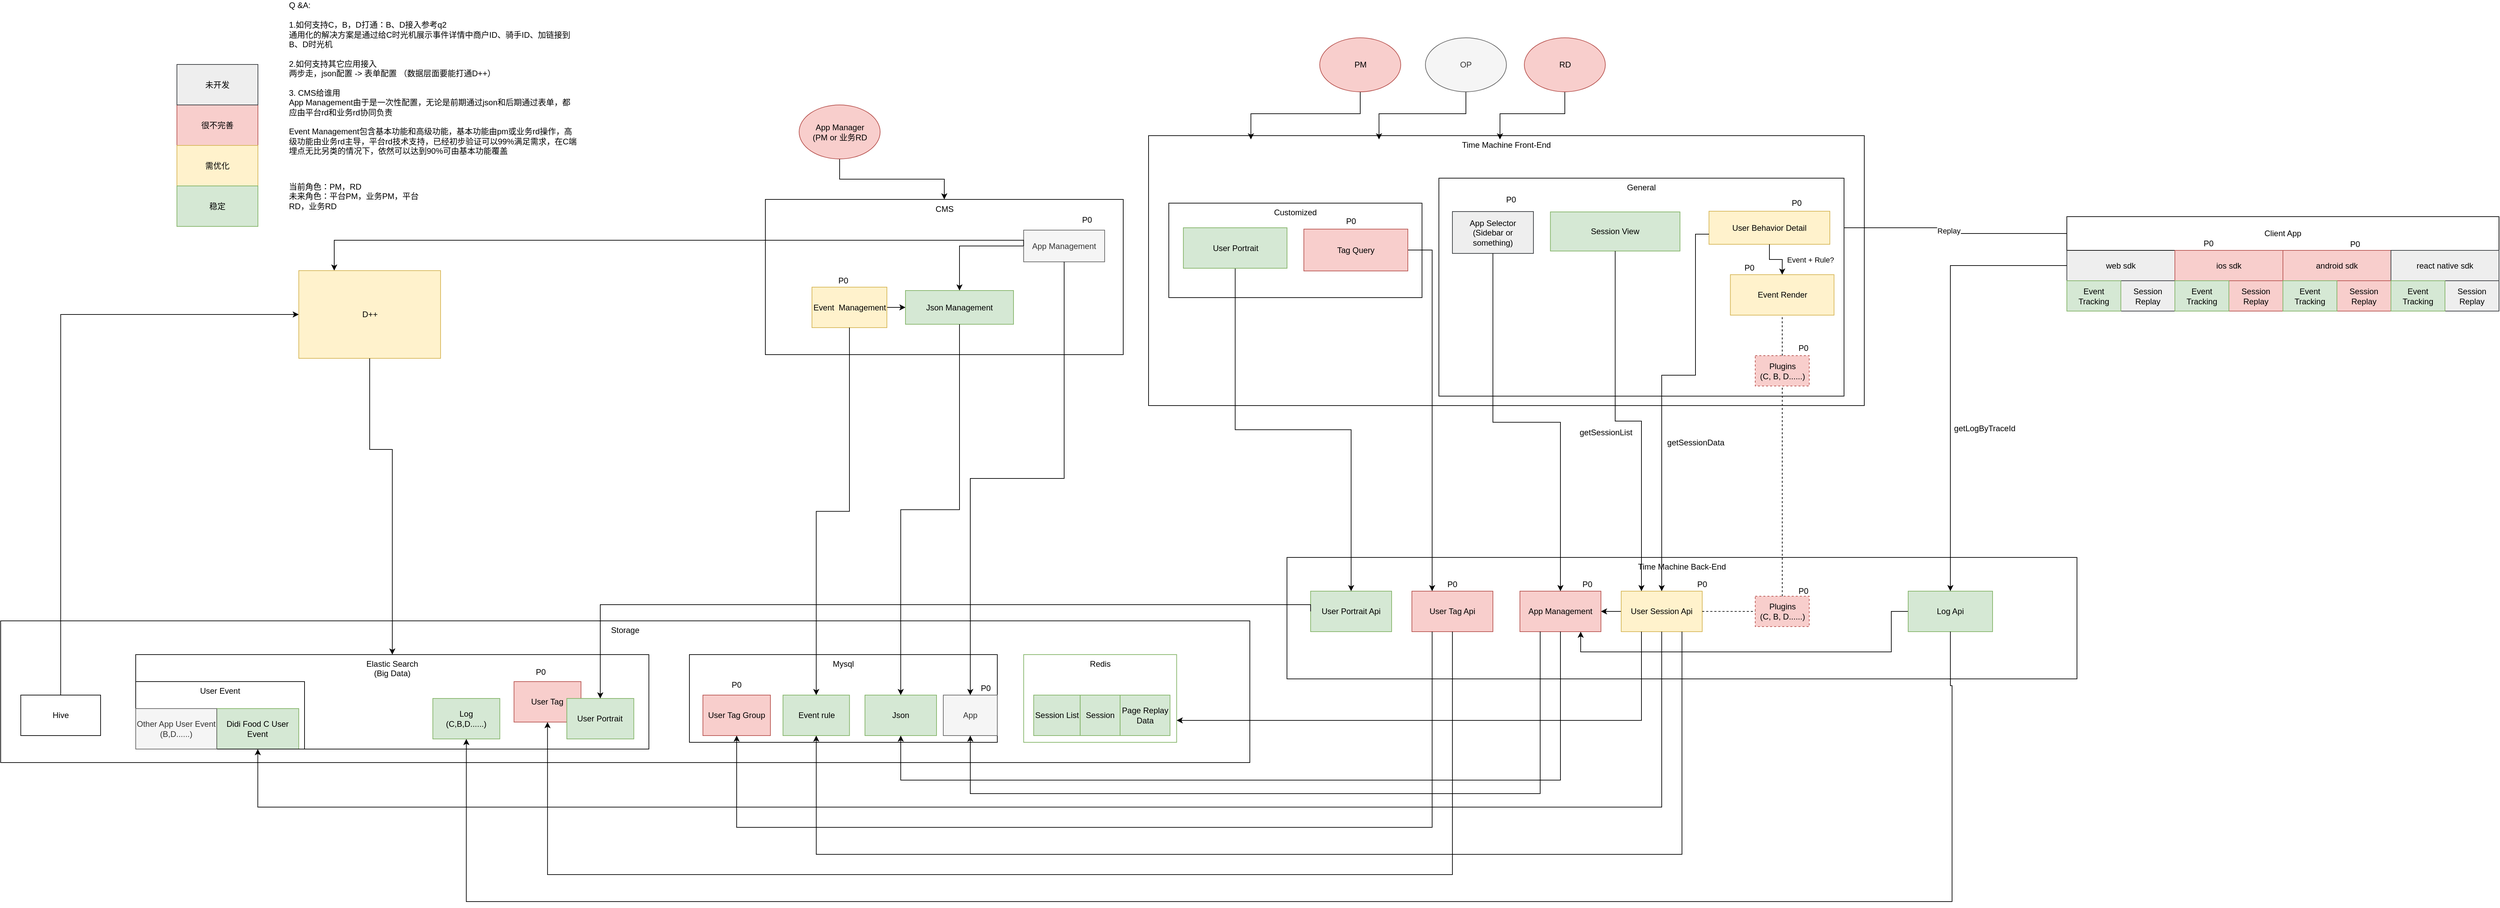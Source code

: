 <mxfile pages="1" version="11.2.5" type="github"><diagram id="bP3P4FXb_5J4TrEZQYwH" name="Page-1"><mxGraphModel dx="4734" dy="1974" grid="1" gridSize="10" guides="1" tooltips="1" connect="1" arrows="1" fold="1" page="1" pageScale="1" pageWidth="827" pageHeight="1169" math="0" shadow="0"><root><mxCell id="0"/><mxCell id="1" parent="0"/><mxCell id="wtptLM6L2ySSY_eZXbWe-39" value="Time Machine Front-End" style="rounded=0;whiteSpace=wrap;html=1;horizontal=1;verticalAlign=top;" parent="1" vertex="1"><mxGeometry x="-980" y="-345" width="1060" height="400" as="geometry"/></mxCell><mxCell id="9B6eqTTKq4jdx7kcRIGV-19" value="" style="group;fillColor=#eeeeee;strokeColor=#36393d;" parent="1" vertex="1" connectable="0"><mxGeometry x="380" y="-225" width="640" height="140" as="geometry"/></mxCell><mxCell id="wtptLM6L2ySSY_eZXbWe-14" value="web sdk" style="rounded=0;whiteSpace=wrap;html=1;fillColor=#eeeeee;strokeColor=#36393d;" parent="9B6eqTTKq4jdx7kcRIGV-19" vertex="1"><mxGeometry y="50" width="160" height="45" as="geometry"/></mxCell><mxCell id="wtptLM6L2ySSY_eZXbWe-19" value="Session&lt;br&gt;Replay" style="rounded=0;whiteSpace=wrap;html=1;fillColor=#eeeeee;strokeColor=#36393d;" parent="9B6eqTTKq4jdx7kcRIGV-19" vertex="1"><mxGeometry x="80" y="95" width="80" height="45" as="geometry"/></mxCell><mxCell id="wtptLM6L2ySSY_eZXbWe-23" value="Client App" style="rounded=0;whiteSpace=wrap;html=1;" parent="9B6eqTTKq4jdx7kcRIGV-19" vertex="1"><mxGeometry width="640" height="50" as="geometry"/></mxCell><mxCell id="wtptLM6L2ySSY_eZXbWe-24" value="Event Tracking" style="rounded=0;whiteSpace=wrap;html=1;fillColor=#d5e8d4;strokeColor=#82b366;" parent="9B6eqTTKq4jdx7kcRIGV-19" vertex="1"><mxGeometry y="95" width="80" height="45" as="geometry"/></mxCell><mxCell id="wtptLM6L2ySSY_eZXbWe-27" value="ios sdk" style="rounded=0;whiteSpace=wrap;html=1;fillColor=#f8cecc;strokeColor=#b85450;" parent="9B6eqTTKq4jdx7kcRIGV-19" vertex="1"><mxGeometry x="160" y="50" width="160" height="45" as="geometry"/></mxCell><mxCell id="wtptLM6L2ySSY_eZXbWe-28" value="Session&lt;br&gt;Replay" style="rounded=0;whiteSpace=wrap;html=1;fillColor=#f8cecc;strokeColor=#b85450;" parent="9B6eqTTKq4jdx7kcRIGV-19" vertex="1"><mxGeometry x="240" y="95" width="80" height="45" as="geometry"/></mxCell><mxCell id="wtptLM6L2ySSY_eZXbWe-29" value="Event Tracking" style="rounded=0;whiteSpace=wrap;html=1;fillColor=#d5e8d4;strokeColor=#82b366;" parent="9B6eqTTKq4jdx7kcRIGV-19" vertex="1"><mxGeometry x="160" y="95" width="80" height="45" as="geometry"/></mxCell><mxCell id="wtptLM6L2ySSY_eZXbWe-30" value="android sdk" style="rounded=0;whiteSpace=wrap;html=1;fillColor=#f8cecc;strokeColor=#b85450;" parent="9B6eqTTKq4jdx7kcRIGV-19" vertex="1"><mxGeometry x="320" y="50" width="160" height="45" as="geometry"/></mxCell><mxCell id="wtptLM6L2ySSY_eZXbWe-31" value="Session&lt;br&gt;Replay" style="rounded=0;whiteSpace=wrap;html=1;fillColor=#f8cecc;strokeColor=#b85450;" parent="9B6eqTTKq4jdx7kcRIGV-19" vertex="1"><mxGeometry x="400" y="95" width="80" height="45" as="geometry"/></mxCell><mxCell id="wtptLM6L2ySSY_eZXbWe-32" value="Event Tracking" style="rounded=0;whiteSpace=wrap;html=1;fillColor=#d5e8d4;strokeColor=#82b366;" parent="9B6eqTTKq4jdx7kcRIGV-19" vertex="1"><mxGeometry x="320" y="95" width="80" height="45" as="geometry"/></mxCell><mxCell id="wtptLM6L2ySSY_eZXbWe-35" value="react native sdk" style="rounded=0;whiteSpace=wrap;html=1;fillColor=#eeeeee;strokeColor=#36393d;" parent="9B6eqTTKq4jdx7kcRIGV-19" vertex="1"><mxGeometry x="480" y="50" width="160" height="45" as="geometry"/></mxCell><mxCell id="wtptLM6L2ySSY_eZXbWe-36" value="Session&lt;br&gt;Replay" style="rounded=0;whiteSpace=wrap;html=1;fillColor=#eeeeee;strokeColor=#36393d;" parent="9B6eqTTKq4jdx7kcRIGV-19" vertex="1"><mxGeometry x="560" y="95" width="80" height="45" as="geometry"/></mxCell><mxCell id="wtptLM6L2ySSY_eZXbWe-37" value="Event Tracking" style="rounded=0;whiteSpace=wrap;html=1;fillColor=#d5e8d4;strokeColor=#82b366;" parent="9B6eqTTKq4jdx7kcRIGV-19" vertex="1"><mxGeometry x="480" y="95" width="80" height="45" as="geometry"/></mxCell><mxCell id="b7EMGdvJzIcT-GLO1zS9-70" value="P0" style="text;html=1;strokeColor=none;fillColor=none;align=center;verticalAlign=middle;whiteSpace=wrap;rounded=0;" vertex="1" parent="9B6eqTTKq4jdx7kcRIGV-19"><mxGeometry x="407" y="31" width="40" height="20" as="geometry"/></mxCell><mxCell id="b7EMGdvJzIcT-GLO1zS9-71" value="P0" style="text;html=1;strokeColor=none;fillColor=none;align=center;verticalAlign=middle;whiteSpace=wrap;rounded=0;" vertex="1" parent="9B6eqTTKq4jdx7kcRIGV-19"><mxGeometry x="190" y="30" width="40" height="20" as="geometry"/></mxCell><mxCell id="9B6eqTTKq4jdx7kcRIGV-21" value="" style="group" parent="1" vertex="1" connectable="0"><mxGeometry x="-2150" y="374" width="1320" height="286" as="geometry"/></mxCell><mxCell id="wtptLM6L2ySSY_eZXbWe-74" value="Storage" style="rounded=0;whiteSpace=wrap;html=1;verticalAlign=top;" parent="9B6eqTTKq4jdx7kcRIGV-21" vertex="1"><mxGeometry x="-530" width="1850" height="210" as="geometry"/></mxCell><mxCell id="wtptLM6L2ySSY_eZXbWe-68" value="Redis" style="rounded=0;whiteSpace=wrap;html=1;verticalAlign=top;fillColor=none;strokeColor=#82b366;" parent="9B6eqTTKq4jdx7kcRIGV-21" vertex="1"><mxGeometry x="985.075" y="50" width="226.567" height="130" as="geometry"/></mxCell><mxCell id="wtptLM6L2ySSY_eZXbWe-71" value="Mysql" style="rounded=0;whiteSpace=wrap;html=1;verticalAlign=top;" parent="9B6eqTTKq4jdx7kcRIGV-21" vertex="1"><mxGeometry x="490" y="50" width="456" height="130" as="geometry"/></mxCell><mxCell id="9B6eqTTKq4jdx7kcRIGV-8" value="Event rule" style="rounded=0;whiteSpace=wrap;html=1;fillColor=#d5e8d4;strokeColor=#82b366;" parent="9B6eqTTKq4jdx7kcRIGV-21" vertex="1"><mxGeometry x="628.604" y="110" width="98.507" height="60" as="geometry"/></mxCell><mxCell id="9B6eqTTKq4jdx7kcRIGV-9" value="Json" style="rounded=0;whiteSpace=wrap;html=1;fillColor=#d5e8d4;strokeColor=#82b366;" parent="9B6eqTTKq4jdx7kcRIGV-21" vertex="1"><mxGeometry x="750" y="110" width="106" height="60" as="geometry"/></mxCell><mxCell id="9B6eqTTKq4jdx7kcRIGV-11" value="Session List" style="rounded=0;whiteSpace=wrap;html=1;fillColor=#d5e8d4;strokeColor=#82b366;" parent="9B6eqTTKq4jdx7kcRIGV-21" vertex="1"><mxGeometry x="999.851" y="110" width="68.955" height="60" as="geometry"/></mxCell><mxCell id="9B6eqTTKq4jdx7kcRIGV-14" value="Session" style="rounded=0;whiteSpace=wrap;html=1;fillColor=#d5e8d4;strokeColor=#82b366;" parent="9B6eqTTKq4jdx7kcRIGV-21" vertex="1"><mxGeometry x="1068.806" y="110" width="59.104" height="60" as="geometry"/></mxCell><mxCell id="9B6eqTTKq4jdx7kcRIGV-15" value="Page Replay Data" style="rounded=0;whiteSpace=wrap;html=1;fillColor=#d5e8d4;strokeColor=#82b366;" parent="9B6eqTTKq4jdx7kcRIGV-21" vertex="1"><mxGeometry x="1127.91" y="110" width="73.881" height="60" as="geometry"/></mxCell><mxCell id="9B6eqTTKq4jdx7kcRIGV-66" value="User Tag Group" style="rounded=0;whiteSpace=wrap;html=1;fillColor=#f8cecc;strokeColor=#b85450;" parent="9B6eqTTKq4jdx7kcRIGV-21" vertex="1"><mxGeometry x="510" y="110" width="100" height="60" as="geometry"/></mxCell><mxCell id="9B6eqTTKq4jdx7kcRIGV-65" value="" style="group;fillColor=#d5e8d4;strokeColor=#82b366;" parent="9B6eqTTKq4jdx7kcRIGV-21" vertex="1" connectable="0"><mxGeometry x="-70" y="50" width="500" height="140" as="geometry"/></mxCell><mxCell id="gairNj1TGJocdjv7lr5F-51" value="Hive" style="rounded=0;whiteSpace=wrap;html=1;labelBackgroundColor=none;" parent="9B6eqTTKq4jdx7kcRIGV-21" vertex="1"><mxGeometry x="-500.246" y="110" width="118.209" height="60" as="geometry"/></mxCell><mxCell id="b7EMGdvJzIcT-GLO1zS9-36" value="App" style="rounded=0;whiteSpace=wrap;html=1;fillColor=#f5f5f5;strokeColor=#666666;fontColor=#333333;" vertex="1" parent="9B6eqTTKq4jdx7kcRIGV-21"><mxGeometry x="866" y="110" width="80" height="60" as="geometry"/></mxCell><mxCell id="b7EMGdvJzIcT-GLO1zS9-48" value="P0" style="text;html=1;strokeColor=none;fillColor=none;align=center;verticalAlign=middle;whiteSpace=wrap;rounded=0;" vertex="1" parent="9B6eqTTKq4jdx7kcRIGV-21"><mxGeometry x="540" y="85" width="40" height="20" as="geometry"/></mxCell><mxCell id="b7EMGdvJzIcT-GLO1zS9-93" value="P0" style="text;html=1;strokeColor=none;fillColor=none;align=center;verticalAlign=middle;whiteSpace=wrap;rounded=0;" vertex="1" parent="9B6eqTTKq4jdx7kcRIGV-21"><mxGeometry x="909" y="90" width="40" height="20" as="geometry"/></mxCell><mxCell id="wtptLM6L2ySSY_eZXbWe-72" value="Elastic Search&lt;br&gt;(Big Data)" style="rounded=0;whiteSpace=wrap;html=1;verticalAlign=top;" parent="9B6eqTTKq4jdx7kcRIGV-21" vertex="1"><mxGeometry x="-330" y="50" width="760" height="140" as="geometry"/></mxCell><mxCell id="9B6eqTTKq4jdx7kcRIGV-1" value="Log&lt;br&gt;(C,B,D......)" style="rounded=0;whiteSpace=wrap;html=1;fillColor=#d5e8d4;strokeColor=#82b366;" parent="9B6eqTTKq4jdx7kcRIGV-21" vertex="1"><mxGeometry x="110.024" y="115" width="99.22" height="60" as="geometry"/></mxCell><mxCell id="9B6eqTTKq4jdx7kcRIGV-2" value="User Tag" style="rounded=0;whiteSpace=wrap;html=1;fillColor=#f8cecc;strokeColor=#b85450;" parent="9B6eqTTKq4jdx7kcRIGV-21" vertex="1"><mxGeometry x="230.244" y="90" width="99.22" height="60" as="geometry"/></mxCell><mxCell id="9B6eqTTKq4jdx7kcRIGV-3" value="User Portrait" style="rounded=0;whiteSpace=wrap;html=1;fillColor=#d5e8d4;strokeColor=#82b366;" parent="9B6eqTTKq4jdx7kcRIGV-21" vertex="1"><mxGeometry x="308.463" y="115" width="99.22" height="60" as="geometry"/></mxCell><mxCell id="9B6eqTTKq4jdx7kcRIGV-4" value="Didi Food C User Event" style="rounded=0;whiteSpace=wrap;html=1;fillColor=#d5e8d4;strokeColor=#82b366;" parent="9B6eqTTKq4jdx7kcRIGV-21" vertex="1"><mxGeometry x="-209.817" y="130" width="121.268" height="60" as="geometry"/></mxCell><mxCell id="b7EMGdvJzIcT-GLO1zS9-47" value="P0" style="text;html=1;strokeColor=none;fillColor=none;align=center;verticalAlign=middle;whiteSpace=wrap;rounded=0;" vertex="1" parent="9B6eqTTKq4jdx7kcRIGV-21"><mxGeometry x="250" y="66" width="40" height="20" as="geometry"/></mxCell><mxCell id="9B6eqTTKq4jdx7kcRIGV-71" value="User Event" style="rounded=0;whiteSpace=wrap;html=1;fillColor=none;verticalAlign=top;" parent="9B6eqTTKq4jdx7kcRIGV-21" vertex="1"><mxGeometry x="-330" y="90" width="250" height="100" as="geometry"/></mxCell><mxCell id="9B6eqTTKq4jdx7kcRIGV-22" value="" style="group" parent="1" vertex="1" connectable="0"><mxGeometry x="-775" y="280" width="1170" height="320" as="geometry"/></mxCell><mxCell id="wtptLM6L2ySSY_eZXbWe-58" value="Time Machine Back-End" style="rounded=0;whiteSpace=wrap;html=1;verticalAlign=top;" parent="9B6eqTTKq4jdx7kcRIGV-22" vertex="1"><mxGeometry width="1170" height="180" as="geometry"/></mxCell><mxCell id="gairNj1TGJocdjv7lr5F-35" style="edgeStyle=orthogonalEdgeStyle;rounded=0;orthogonalLoop=1;jettySize=auto;html=1;exitX=0.5;exitY=1;exitDx=0;exitDy=0;" parent="9B6eqTTKq4jdx7kcRIGV-22" edge="1"><mxGeometry relative="1" as="geometry"><mxPoint x="480" y="199" as="sourcePoint"/><mxPoint x="480" y="199" as="targetPoint"/></mxGeometry></mxCell><mxCell id="b7EMGdvJzIcT-GLO1zS9-29" style="edgeStyle=orthogonalEdgeStyle;rounded=0;orthogonalLoop=1;jettySize=auto;html=1;exitX=0;exitY=0.5;exitDx=0;exitDy=0;" edge="1" parent="9B6eqTTKq4jdx7kcRIGV-22" source="9B6eqTTKq4jdx7kcRIGV-37" target="b7EMGdvJzIcT-GLO1zS9-21"><mxGeometry relative="1" as="geometry"/></mxCell><mxCell id="9B6eqTTKq4jdx7kcRIGV-37" value="User Session Api" style="rounded=0;whiteSpace=wrap;html=1;fillColor=#fff2cc;strokeColor=#d6b656;" parent="9B6eqTTKq4jdx7kcRIGV-22" vertex="1"><mxGeometry x="495" y="50" width="120" height="60" as="geometry"/></mxCell><mxCell id="b7EMGdvJzIcT-GLO1zS9-32" style="edgeStyle=orthogonalEdgeStyle;rounded=0;orthogonalLoop=1;jettySize=auto;html=1;exitX=0;exitY=0.5;exitDx=0;exitDy=0;entryX=0.75;entryY=1;entryDx=0;entryDy=0;" edge="1" parent="9B6eqTTKq4jdx7kcRIGV-22" source="9B6eqTTKq4jdx7kcRIGV-44" target="b7EMGdvJzIcT-GLO1zS9-21"><mxGeometry relative="1" as="geometry"><Array as="points"><mxPoint x="895" y="80"/><mxPoint x="895" y="140"/><mxPoint x="435" y="140"/></Array></mxGeometry></mxCell><mxCell id="9B6eqTTKq4jdx7kcRIGV-44" value="Log Api" style="rounded=0;whiteSpace=wrap;html=1;fillColor=#d5e8d4;strokeColor=#82b366;" parent="9B6eqTTKq4jdx7kcRIGV-22" vertex="1"><mxGeometry x="920" y="50" width="125" height="60" as="geometry"/></mxCell><mxCell id="9B6eqTTKq4jdx7kcRIGV-47" value="User Tag Api" style="rounded=0;whiteSpace=wrap;html=1;fillColor=#f8cecc;strokeColor=#b85450;" parent="9B6eqTTKq4jdx7kcRIGV-22" vertex="1"><mxGeometry x="185" y="50" width="120" height="60" as="geometry"/></mxCell><mxCell id="9B6eqTTKq4jdx7kcRIGV-49" value="User Portrait Api" style="rounded=0;whiteSpace=wrap;html=1;fillColor=#d5e8d4;strokeColor=#82b366;" parent="9B6eqTTKq4jdx7kcRIGV-22" vertex="1"><mxGeometry x="35" y="50" width="120" height="60" as="geometry"/></mxCell><mxCell id="b7EMGdvJzIcT-GLO1zS9-8" value="Plugins&lt;br&gt;(C, B, D......)" style="rounded=0;whiteSpace=wrap;html=1;fillColor=#f8cecc;strokeColor=#b85450;dashed=1;" vertex="1" parent="9B6eqTTKq4jdx7kcRIGV-22"><mxGeometry x="693.5" y="57.5" width="80" height="45" as="geometry"/></mxCell><mxCell id="b7EMGdvJzIcT-GLO1zS9-9" value="" style="endArrow=none;dashed=1;html=1;exitX=1;exitY=0.5;exitDx=0;exitDy=0;entryX=0;entryY=0.5;entryDx=0;entryDy=0;" edge="1" parent="9B6eqTTKq4jdx7kcRIGV-22" source="9B6eqTTKq4jdx7kcRIGV-37" target="b7EMGdvJzIcT-GLO1zS9-8"><mxGeometry width="50" height="50" relative="1" as="geometry"><mxPoint x="643.5" y="90" as="sourcePoint"/><mxPoint x="693.5" y="40" as="targetPoint"/></mxGeometry></mxCell><mxCell id="b7EMGdvJzIcT-GLO1zS9-21" value="App Management" style="rounded=0;whiteSpace=wrap;html=1;fillColor=#f8cecc;strokeColor=#b85450;" vertex="1" parent="9B6eqTTKq4jdx7kcRIGV-22"><mxGeometry x="345" y="50" width="120" height="60" as="geometry"/></mxCell><mxCell id="b7EMGdvJzIcT-GLO1zS9-52" value="P0" style="text;html=1;strokeColor=none;fillColor=none;align=center;verticalAlign=middle;whiteSpace=wrap;rounded=0;" vertex="1" parent="9B6eqTTKq4jdx7kcRIGV-22"><mxGeometry x="225" y="30" width="40" height="20" as="geometry"/></mxCell><mxCell id="b7EMGdvJzIcT-GLO1zS9-54" value="P0" style="text;html=1;strokeColor=none;fillColor=none;align=center;verticalAlign=middle;whiteSpace=wrap;rounded=0;" vertex="1" parent="9B6eqTTKq4jdx7kcRIGV-22"><mxGeometry x="595" y="30" width="40" height="20" as="geometry"/></mxCell><mxCell id="b7EMGdvJzIcT-GLO1zS9-55" value="P0" style="text;html=1;strokeColor=none;fillColor=none;align=center;verticalAlign=middle;whiteSpace=wrap;rounded=0;" vertex="1" parent="9B6eqTTKq4jdx7kcRIGV-22"><mxGeometry x="745" y="40" width="40" height="20" as="geometry"/></mxCell><mxCell id="b7EMGdvJzIcT-GLO1zS9-56" value="P0" style="text;html=1;strokeColor=none;fillColor=none;align=center;verticalAlign=middle;whiteSpace=wrap;rounded=0;" vertex="1" parent="9B6eqTTKq4jdx7kcRIGV-22"><mxGeometry x="425" y="30" width="40" height="20" as="geometry"/></mxCell><mxCell id="9B6eqTTKq4jdx7kcRIGV-24" value="" style="group" parent="1" vertex="1" connectable="0"><mxGeometry x="-1547.5" y="-250.5" width="530" height="230" as="geometry"/></mxCell><mxCell id="wtptLM6L2ySSY_eZXbWe-41" value="CMS" style="rounded=0;whiteSpace=wrap;html=1;verticalAlign=top;" parent="9B6eqTTKq4jdx7kcRIGV-24" vertex="1"><mxGeometry width="530" height="230" as="geometry"/></mxCell><mxCell id="wtptLM6L2ySSY_eZXbWe-46" value="Json Management" style="rounded=0;whiteSpace=wrap;html=1;fillColor=#d5e8d4;strokeColor=#82b366;" parent="9B6eqTTKq4jdx7kcRIGV-24" vertex="1"><mxGeometry x="207.5" y="135" width="160" height="50" as="geometry"/></mxCell><mxCell id="gairNj1TGJocdjv7lr5F-20" style="edgeStyle=orthogonalEdgeStyle;rounded=0;orthogonalLoop=1;jettySize=auto;html=1;" parent="9B6eqTTKq4jdx7kcRIGV-24" source="wtptLM6L2ySSY_eZXbWe-47" target="wtptLM6L2ySSY_eZXbWe-46" edge="1"><mxGeometry relative="1" as="geometry"/></mxCell><mxCell id="wtptLM6L2ySSY_eZXbWe-47" value="Event&amp;nbsp; Management" style="rounded=0;whiteSpace=wrap;html=1;fillColor=#fff2cc;strokeColor=#d6b656;" parent="9B6eqTTKq4jdx7kcRIGV-24" vertex="1"><mxGeometry x="69" y="130" width="111" height="60" as="geometry"/></mxCell><mxCell id="gairNj1TGJocdjv7lr5F-18" style="edgeStyle=orthogonalEdgeStyle;rounded=0;orthogonalLoop=1;jettySize=auto;html=1;" parent="9B6eqTTKq4jdx7kcRIGV-24" source="wtptLM6L2ySSY_eZXbWe-49" target="wtptLM6L2ySSY_eZXbWe-46" edge="1"><mxGeometry relative="1" as="geometry"/></mxCell><mxCell id="wtptLM6L2ySSY_eZXbWe-49" value="App Management" style="rounded=0;whiteSpace=wrap;html=1;fillColor=#f5f5f5;strokeColor=#666666;fontColor=#333333;" parent="9B6eqTTKq4jdx7kcRIGV-24" vertex="1"><mxGeometry x="382.5" y="45.5" width="120" height="47" as="geometry"/></mxCell><mxCell id="b7EMGdvJzIcT-GLO1zS9-51" value="P0" style="text;html=1;strokeColor=none;fillColor=none;align=center;verticalAlign=middle;whiteSpace=wrap;rounded=0;" vertex="1" parent="9B6eqTTKq4jdx7kcRIGV-24"><mxGeometry x="456" y="20" width="40" height="20" as="geometry"/></mxCell><mxCell id="b7EMGdvJzIcT-GLO1zS9-94" value="P0" style="text;html=1;strokeColor=none;fillColor=none;align=center;verticalAlign=middle;whiteSpace=wrap;rounded=0;" vertex="1" parent="9B6eqTTKq4jdx7kcRIGV-24"><mxGeometry x="95.5" y="110" width="40" height="20" as="geometry"/></mxCell><mxCell id="b7EMGdvJzIcT-GLO1zS9-34" value="" style="edgeStyle=orthogonalEdgeStyle;rounded=0;orthogonalLoop=1;jettySize=auto;html=1;" edge="1" parent="1" source="9B6eqTTKq4jdx7kcRIGV-25" target="wtptLM6L2ySSY_eZXbWe-41"><mxGeometry relative="1" as="geometry"/></mxCell><mxCell id="9B6eqTTKq4jdx7kcRIGV-25" value="App Manager&lt;br&gt;(PM or 业务RD" style="ellipse;whiteSpace=wrap;html=1;fillColor=#f8cecc;strokeColor=#b85450;" parent="1" vertex="1"><mxGeometry x="-1497.5" y="-390.5" width="120" height="80" as="geometry"/></mxCell><mxCell id="9B6eqTTKq4jdx7kcRIGV-27" value="很不完善" style="rounded=0;whiteSpace=wrap;html=1;fillColor=#f8cecc;strokeColor=#b85450;" parent="1" vertex="1"><mxGeometry x="-2419" y="-390.5" width="120" height="60" as="geometry"/></mxCell><mxCell id="9B6eqTTKq4jdx7kcRIGV-28" value="需优化" style="rounded=0;whiteSpace=wrap;html=1;fillColor=#fff2cc;strokeColor=#d6b656;" parent="1" vertex="1"><mxGeometry x="-2419" y="-330.5" width="120" height="60" as="geometry"/></mxCell><mxCell id="9B6eqTTKq4jdx7kcRIGV-29" value="稳定" style="rounded=0;whiteSpace=wrap;html=1;fillColor=#d5e8d4;strokeColor=#82b366;" parent="1" vertex="1"><mxGeometry x="-2419" y="-270.5" width="120" height="60" as="geometry"/></mxCell><mxCell id="9B6eqTTKq4jdx7kcRIGV-40" style="edgeStyle=orthogonalEdgeStyle;rounded=0;orthogonalLoop=1;jettySize=auto;html=1;exitX=0.5;exitY=1;exitDx=0;exitDy=0;entryX=0.5;entryY=1;entryDx=0;entryDy=0;" parent="1" source="9B6eqTTKq4jdx7kcRIGV-37" target="9B6eqTTKq4jdx7kcRIGV-4" edge="1"><mxGeometry relative="1" as="geometry"><Array as="points"><mxPoint x="-220" y="650"/><mxPoint x="-2299" y="650"/></Array></mxGeometry></mxCell><mxCell id="wtptLM6L2ySSY_eZXbWe-55" value="Replay" style="edgeStyle=orthogonalEdgeStyle;rounded=0;orthogonalLoop=1;jettySize=auto;html=1;exitX=0;exitY=0.5;exitDx=0;exitDy=0;entryX=1;entryY=0.5;entryDx=0;entryDy=0;" parent="1" source="wtptLM6L2ySSY_eZXbWe-23" target="wtptLM6L2ySSY_eZXbWe-45" edge="1"><mxGeometry relative="1" as="geometry"/></mxCell><mxCell id="9B6eqTTKq4jdx7kcRIGV-45" style="edgeStyle=orthogonalEdgeStyle;rounded=0;orthogonalLoop=1;jettySize=auto;html=1;" parent="1" source="wtptLM6L2ySSY_eZXbWe-14" target="9B6eqTTKq4jdx7kcRIGV-44" edge="1"><mxGeometry relative="1" as="geometry"/></mxCell><mxCell id="b7EMGdvJzIcT-GLO1zS9-4" value="getLogByTraceId" style="text;html=1;resizable=0;points=[];align=center;verticalAlign=middle;labelBackgroundColor=#ffffff;" vertex="1" connectable="0" parent="9B6eqTTKq4jdx7kcRIGV-45"><mxGeometry x="0.313" relative="1" as="geometry"><mxPoint x="50" y="-16" as="offset"/></mxGeometry></mxCell><mxCell id="9B6eqTTKq4jdx7kcRIGV-46" style="edgeStyle=orthogonalEdgeStyle;rounded=0;orthogonalLoop=1;jettySize=auto;html=1;entryX=0.5;entryY=1;entryDx=0;entryDy=0;exitX=0.5;exitY=1;exitDx=0;exitDy=0;" parent="1" source="9B6eqTTKq4jdx7kcRIGV-44" target="9B6eqTTKq4jdx7kcRIGV-1" edge="1"><mxGeometry relative="1" as="geometry"><Array as="points"><mxPoint x="208" y="470"/><mxPoint x="210" y="470"/><mxPoint x="210" y="790"/><mxPoint x="-1990" y="790"/></Array></mxGeometry></mxCell><mxCell id="9B6eqTTKq4jdx7kcRIGV-50" style="edgeStyle=orthogonalEdgeStyle;rounded=0;orthogonalLoop=1;jettySize=auto;html=1;exitX=0;exitY=0.5;exitDx=0;exitDy=0;" parent="1" source="9B6eqTTKq4jdx7kcRIGV-49" target="9B6eqTTKq4jdx7kcRIGV-3" edge="1"><mxGeometry relative="1" as="geometry"><Array as="points"><mxPoint x="-1792" y="350"/></Array></mxGeometry></mxCell><mxCell id="9B6eqTTKq4jdx7kcRIGV-59" style="edgeStyle=orthogonalEdgeStyle;rounded=0;orthogonalLoop=1;jettySize=auto;html=1;exitX=0.5;exitY=1;exitDx=0;exitDy=0;entryX=0.143;entryY=0.014;entryDx=0;entryDy=0;entryPerimeter=0;" parent="1" source="9B6eqTTKq4jdx7kcRIGV-54" target="wtptLM6L2ySSY_eZXbWe-39" edge="1"><mxGeometry relative="1" as="geometry"/></mxCell><mxCell id="9B6eqTTKq4jdx7kcRIGV-54" value="PM" style="ellipse;whiteSpace=wrap;html=1;fillColor=#f8cecc;strokeColor=#b85450;" parent="1" vertex="1"><mxGeometry x="-726.5" y="-490" width="120" height="80" as="geometry"/></mxCell><mxCell id="9B6eqTTKq4jdx7kcRIGV-58" style="edgeStyle=orthogonalEdgeStyle;rounded=0;orthogonalLoop=1;jettySize=auto;html=1;exitX=0.5;exitY=1;exitDx=0;exitDy=0;entryX=0.322;entryY=0.014;entryDx=0;entryDy=0;entryPerimeter=0;" parent="1" source="9B6eqTTKq4jdx7kcRIGV-55" target="wtptLM6L2ySSY_eZXbWe-39" edge="1"><mxGeometry relative="1" as="geometry"/></mxCell><mxCell id="9B6eqTTKq4jdx7kcRIGV-55" value="OP" style="ellipse;whiteSpace=wrap;html=1;fillColor=#f5f5f5;strokeColor=#666666;fontColor=#333333;" parent="1" vertex="1"><mxGeometry x="-570" y="-490" width="120" height="80" as="geometry"/></mxCell><mxCell id="9B6eqTTKq4jdx7kcRIGV-57" style="edgeStyle=orthogonalEdgeStyle;rounded=0;orthogonalLoop=1;jettySize=auto;html=1;exitX=0.5;exitY=1;exitDx=0;exitDy=0;entryX=0.491;entryY=0.014;entryDx=0;entryDy=0;entryPerimeter=0;" parent="1" source="9B6eqTTKq4jdx7kcRIGV-56" target="wtptLM6L2ySSY_eZXbWe-39" edge="1"><mxGeometry relative="1" as="geometry"/></mxCell><mxCell id="9B6eqTTKq4jdx7kcRIGV-56" value="RD" style="ellipse;whiteSpace=wrap;html=1;fillColor=#f8cecc;strokeColor=#b85450;" parent="1" vertex="1"><mxGeometry x="-423.5" y="-490" width="120" height="80" as="geometry"/></mxCell><mxCell id="9B6eqTTKq4jdx7kcRIGV-61" style="edgeStyle=orthogonalEdgeStyle;rounded=0;orthogonalLoop=1;jettySize=auto;html=1;" parent="1" source="gairNj1TGJocdjv7lr5F-1" target="9B6eqTTKq4jdx7kcRIGV-47" edge="1"><mxGeometry relative="1" as="geometry"><Array as="points"><mxPoint x="-560" y="-175"/></Array></mxGeometry></mxCell><mxCell id="9B6eqTTKq4jdx7kcRIGV-70" value="Other App User Event&lt;br&gt;(B,D......)" style="rounded=0;whiteSpace=wrap;html=1;fillColor=#f5f5f5;strokeColor=#666666;fontColor=#333333;" parent="1" vertex="1"><mxGeometry x="-2480" y="504" width="120" height="60" as="geometry"/></mxCell><mxCell id="9B6eqTTKq4jdx7kcRIGV-72" style="edgeStyle=orthogonalEdgeStyle;rounded=0;orthogonalLoop=1;jettySize=auto;html=1;exitX=0;exitY=0.5;exitDx=0;exitDy=0;entryX=0.25;entryY=0;entryDx=0;entryDy=0;" parent="1" source="wtptLM6L2ySSY_eZXbWe-49" target="gairNj1TGJocdjv7lr5F-40" edge="1"><mxGeometry relative="1" as="geometry"><Array as="points"><mxPoint x="-1165" y="-190"/><mxPoint x="-2186" y="-190"/></Array></mxGeometry></mxCell><mxCell id="gairNj1TGJocdjv7lr5F-40" value="D++" style="rounded=0;whiteSpace=wrap;html=1;labelBackgroundColor=none;fillColor=#fff2cc;strokeColor=#d6b656;" parent="1" vertex="1"><mxGeometry x="-2238.5" y="-145" width="210" height="130" as="geometry"/></mxCell><mxCell id="9B6eqTTKq4jdx7kcRIGV-6" style="edgeStyle=orthogonalEdgeStyle;rounded=0;orthogonalLoop=1;jettySize=auto;html=1;exitX=0.5;exitY=1;exitDx=0;exitDy=0;entryX=0.5;entryY=0;entryDx=0;entryDy=0;" parent="1" source="gairNj1TGJocdjv7lr5F-40" target="wtptLM6L2ySSY_eZXbWe-72" edge="1"><mxGeometry relative="1" as="geometry"><mxPoint x="-2100" y="420" as="targetPoint"/><Array as="points"><mxPoint x="-2133" y="120"/><mxPoint x="-2100" y="120"/></Array></mxGeometry></mxCell><mxCell id="gairNj1TGJocdjv7lr5F-54" style="edgeStyle=orthogonalEdgeStyle;rounded=0;orthogonalLoop=1;jettySize=auto;html=1;entryX=0;entryY=0.5;entryDx=0;entryDy=0;exitX=0.5;exitY=0;exitDx=0;exitDy=0;" parent="1" source="gairNj1TGJocdjv7lr5F-51" target="gairNj1TGJocdjv7lr5F-40" edge="1"><mxGeometry relative="1" as="geometry"><mxPoint x="-2591" y="480" as="sourcePoint"/><Array as="points"><mxPoint x="-2591" y="-80"/></Array></mxGeometry></mxCell><mxCell id="b7EMGdvJzIcT-GLO1zS9-6" style="edgeStyle=orthogonalEdgeStyle;rounded=0;orthogonalLoop=1;jettySize=auto;html=1;exitX=0.25;exitY=1;exitDx=0;exitDy=0;entryX=1;entryY=0.75;entryDx=0;entryDy=0;" edge="1" parent="1" source="9B6eqTTKq4jdx7kcRIGV-37" target="wtptLM6L2ySSY_eZXbWe-68"><mxGeometry relative="1" as="geometry"/></mxCell><mxCell id="9B6eqTTKq4jdx7kcRIGV-60" style="edgeStyle=orthogonalEdgeStyle;rounded=0;orthogonalLoop=1;jettySize=auto;html=1;exitX=0.5;exitY=1;exitDx=0;exitDy=0;" parent="1" source="9B6eqTTKq4jdx7kcRIGV-31" target="9B6eqTTKq4jdx7kcRIGV-49" edge="1"><mxGeometry relative="1" as="geometry"/></mxCell><mxCell id="b7EMGdvJzIcT-GLO1zS9-17" value="" style="group" vertex="1" connectable="0" parent="1"><mxGeometry x="-950" y="-245" width="375" height="140" as="geometry"/></mxCell><mxCell id="9B6eqTTKq4jdx7kcRIGV-73" value="Customized" style="rounded=0;whiteSpace=wrap;html=1;fillColor=none;verticalAlign=top;" parent="b7EMGdvJzIcT-GLO1zS9-17" vertex="1"><mxGeometry width="375" height="140" as="geometry"/></mxCell><mxCell id="gairNj1TGJocdjv7lr5F-1" value="Tag Query" style="rounded=0;whiteSpace=wrap;html=1;labelBackgroundColor=none;fillColor=#f8cecc;strokeColor=#b85450;" parent="b7EMGdvJzIcT-GLO1zS9-17" vertex="1"><mxGeometry x="200" y="38.5" width="154" height="62" as="geometry"/></mxCell><mxCell id="9B6eqTTKq4jdx7kcRIGV-31" value="User Portrait" style="rounded=0;whiteSpace=wrap;html=1;fillColor=#d5e8d4;strokeColor=#82b366;" parent="b7EMGdvJzIcT-GLO1zS9-17" vertex="1"><mxGeometry x="21.559" y="36.5" width="153.529" height="60" as="geometry"/></mxCell><mxCell id="b7EMGdvJzIcT-GLO1zS9-49" value="P0" style="text;html=1;strokeColor=none;fillColor=none;align=center;verticalAlign=middle;whiteSpace=wrap;rounded=0;" vertex="1" parent="b7EMGdvJzIcT-GLO1zS9-17"><mxGeometry x="250" y="16.5" width="40" height="20" as="geometry"/></mxCell><mxCell id="b7EMGdvJzIcT-GLO1zS9-24" style="edgeStyle=orthogonalEdgeStyle;rounded=0;orthogonalLoop=1;jettySize=auto;html=1;exitX=0.5;exitY=1;exitDx=0;exitDy=0;entryX=0.5;entryY=0;entryDx=0;entryDy=0;" edge="1" parent="1" source="wtptLM6L2ySSY_eZXbWe-46" target="9B6eqTTKq4jdx7kcRIGV-9"><mxGeometry relative="1" as="geometry"/></mxCell><mxCell id="b7EMGdvJzIcT-GLO1zS9-25" style="edgeStyle=orthogonalEdgeStyle;rounded=0;orthogonalLoop=1;jettySize=auto;html=1;exitX=0.5;exitY=1;exitDx=0;exitDy=0;" edge="1" parent="1" source="wtptLM6L2ySSY_eZXbWe-47" target="9B6eqTTKq4jdx7kcRIGV-8"><mxGeometry relative="1" as="geometry"/></mxCell><mxCell id="b7EMGdvJzIcT-GLO1zS9-27" value="" style="group" vertex="1" connectable="0" parent="1"><mxGeometry x="-550" y="-282" width="600" height="323" as="geometry"/></mxCell><mxCell id="b7EMGdvJzIcT-GLO1zS9-26" value="General" style="rounded=0;whiteSpace=wrap;html=1;verticalAlign=top;" vertex="1" parent="b7EMGdvJzIcT-GLO1zS9-27"><mxGeometry width="600" height="323" as="geometry"/></mxCell><mxCell id="wtptLM6L2ySSY_eZXbWe-42" value="Session View" style="rounded=0;whiteSpace=wrap;html=1;fillColor=#d5e8d4;strokeColor=#82b366;" parent="b7EMGdvJzIcT-GLO1zS9-27" vertex="1"><mxGeometry x="165.147" y="50" width="191.912" height="58" as="geometry"/></mxCell><mxCell id="wtptLM6L2ySSY_eZXbWe-45" value="User Behavior Detail" style="rounded=0;whiteSpace=wrap;html=1;fillColor=#fff2cc;strokeColor=#d6b656;" parent="b7EMGdvJzIcT-GLO1zS9-27" vertex="1"><mxGeometry x="400" y="49" width="179" height="49" as="geometry"/></mxCell><mxCell id="gairNj1TGJocdjv7lr5F-13" value="Event Render" style="rounded=0;whiteSpace=wrap;html=1;labelBackgroundColor=none;fillColor=#fff2cc;strokeColor=#d6b656;" parent="b7EMGdvJzIcT-GLO1zS9-27" vertex="1"><mxGeometry x="431.691" y="143" width="153.529" height="60" as="geometry"/></mxCell><mxCell id="gairNj1TGJocdjv7lr5F-6" value="Plugins&lt;br&gt;(C, B, D......)" style="rounded=0;whiteSpace=wrap;html=1;fillColor=#f8cecc;strokeColor=#b85450;dashed=1;" parent="b7EMGdvJzIcT-GLO1zS9-27" vertex="1"><mxGeometry x="468.5" y="263" width="80" height="45" as="geometry"/></mxCell><mxCell id="b7EMGdvJzIcT-GLO1zS9-13" value="App Selector&lt;br&gt;(Sidebar or something)" style="rounded=0;whiteSpace=wrap;html=1;direction=south;fillColor=#eeeeee;strokeColor=#36393d;" vertex="1" parent="b7EMGdvJzIcT-GLO1zS9-27"><mxGeometry x="20" y="49.5" width="120" height="62" as="geometry"/></mxCell><mxCell id="b7EMGdvJzIcT-GLO1zS9-20" value="Event + Rule?" style="edgeStyle=orthogonalEdgeStyle;rounded=0;orthogonalLoop=1;jettySize=auto;html=1;entryX=0.5;entryY=0;entryDx=0;entryDy=0;" edge="1" parent="b7EMGdvJzIcT-GLO1zS9-27" source="wtptLM6L2ySSY_eZXbWe-45" target="gairNj1TGJocdjv7lr5F-13"><mxGeometry x="0.302" y="42" relative="1" as="geometry"><mxPoint as="offset"/></mxGeometry></mxCell><mxCell id="b7EMGdvJzIcT-GLO1zS9-12" value="" style="endArrow=none;dashed=1;html=1;entryX=0.5;entryY=1;entryDx=0;entryDy=0;" edge="1" parent="b7EMGdvJzIcT-GLO1zS9-27" source="gairNj1TGJocdjv7lr5F-6" target="gairNj1TGJocdjv7lr5F-13"><mxGeometry width="50" height="50" relative="1" as="geometry"><mxPoint x="-420" y="52" as="sourcePoint"/><mxPoint x="-430" y="-248" as="targetPoint"/></mxGeometry></mxCell><mxCell id="b7EMGdvJzIcT-GLO1zS9-50" value="P0" style="text;html=1;strokeColor=none;fillColor=none;align=center;verticalAlign=middle;whiteSpace=wrap;rounded=0;" vertex="1" parent="b7EMGdvJzIcT-GLO1zS9-27"><mxGeometry x="86.5" y="21.5" width="40" height="20" as="geometry"/></mxCell><mxCell id="b7EMGdvJzIcT-GLO1zS9-53" value="P0" style="text;html=1;strokeColor=none;fillColor=none;align=center;verticalAlign=middle;whiteSpace=wrap;rounded=0;" vertex="1" parent="b7EMGdvJzIcT-GLO1zS9-27"><mxGeometry x="520" y="241.5" width="40" height="20" as="geometry"/></mxCell><mxCell id="b7EMGdvJzIcT-GLO1zS9-68" value="P0" style="text;html=1;strokeColor=none;fillColor=none;align=center;verticalAlign=middle;whiteSpace=wrap;rounded=0;" vertex="1" parent="b7EMGdvJzIcT-GLO1zS9-27"><mxGeometry x="510" y="27" width="40" height="20" as="geometry"/></mxCell><mxCell id="b7EMGdvJzIcT-GLO1zS9-69" value="P0" style="text;html=1;strokeColor=none;fillColor=none;align=center;verticalAlign=middle;whiteSpace=wrap;rounded=0;" vertex="1" parent="b7EMGdvJzIcT-GLO1zS9-27"><mxGeometry x="440" y="123" width="40" height="20" as="geometry"/></mxCell><mxCell id="b7EMGdvJzIcT-GLO1zS9-28" style="edgeStyle=orthogonalEdgeStyle;rounded=0;orthogonalLoop=1;jettySize=auto;html=1;exitX=1;exitY=0.5;exitDx=0;exitDy=0;" edge="1" parent="1" source="b7EMGdvJzIcT-GLO1zS9-13" target="b7EMGdvJzIcT-GLO1zS9-21"><mxGeometry relative="1" as="geometry"/></mxCell><mxCell id="b7EMGdvJzIcT-GLO1zS9-30" style="edgeStyle=orthogonalEdgeStyle;rounded=0;orthogonalLoop=1;jettySize=auto;html=1;exitX=0.5;exitY=1;exitDx=0;exitDy=0;entryX=0.5;entryY=1;entryDx=0;entryDy=0;" edge="1" parent="1" source="b7EMGdvJzIcT-GLO1zS9-21" target="9B6eqTTKq4jdx7kcRIGV-9"><mxGeometry relative="1" as="geometry"><Array as="points"><mxPoint x="-370" y="610"/><mxPoint x="-1347" y="610"/></Array></mxGeometry></mxCell><mxCell id="b7EMGdvJzIcT-GLO1zS9-1" style="edgeStyle=orthogonalEdgeStyle;rounded=0;orthogonalLoop=1;jettySize=auto;html=1;exitX=0.5;exitY=1;exitDx=0;exitDy=0;entryX=0.25;entryY=0;entryDx=0;entryDy=0;" edge="1" parent="1" source="wtptLM6L2ySSY_eZXbWe-42" target="9B6eqTTKq4jdx7kcRIGV-37"><mxGeometry relative="1" as="geometry"/></mxCell><mxCell id="b7EMGdvJzIcT-GLO1zS9-2" value="getSessionList" style="text;html=1;resizable=0;points=[];align=center;verticalAlign=middle;labelBackgroundColor=#ffffff;" vertex="1" connectable="0" parent="b7EMGdvJzIcT-GLO1zS9-1"><mxGeometry x="-0.082" y="18" relative="1" as="geometry"><mxPoint x="-32.5" y="20" as="offset"/></mxGeometry></mxCell><mxCell id="9B6eqTTKq4jdx7kcRIGV-42" style="edgeStyle=orthogonalEdgeStyle;rounded=0;orthogonalLoop=1;jettySize=auto;html=1;" parent="1" source="wtptLM6L2ySSY_eZXbWe-45" target="9B6eqTTKq4jdx7kcRIGV-37" edge="1"><mxGeometry relative="1" as="geometry"><Array as="points"><mxPoint x="-170" y="-199"/><mxPoint x="-170" y="10"/><mxPoint x="-220" y="10"/></Array></mxGeometry></mxCell><mxCell id="b7EMGdvJzIcT-GLO1zS9-3" value="getSessionData" style="text;html=1;resizable=0;points=[];align=center;verticalAlign=middle;labelBackgroundColor=#ffffff;" vertex="1" connectable="0" parent="9B6eqTTKq4jdx7kcRIGV-42"><mxGeometry x="0.242" y="-1" relative="1" as="geometry"><mxPoint x="51" y="7" as="offset"/></mxGeometry></mxCell><mxCell id="b7EMGdvJzIcT-GLO1zS9-31" style="edgeStyle=orthogonalEdgeStyle;rounded=0;orthogonalLoop=1;jettySize=auto;html=1;exitX=0.5;exitY=1;exitDx=0;exitDy=0;entryX=0.5;entryY=1;entryDx=0;entryDy=0;" edge="1" parent="1" source="9B6eqTTKq4jdx7kcRIGV-47" target="9B6eqTTKq4jdx7kcRIGV-2"><mxGeometry relative="1" as="geometry"><Array as="points"><mxPoint x="-530" y="750"/><mxPoint x="-1870" y="750"/></Array></mxGeometry></mxCell><mxCell id="b7EMGdvJzIcT-GLO1zS9-11" value="" style="endArrow=none;dashed=1;html=1;exitX=0.5;exitY=0;exitDx=0;exitDy=0;entryX=0.5;entryY=1;entryDx=0;entryDy=0;" edge="1" parent="1" source="b7EMGdvJzIcT-GLO1zS9-8" target="gairNj1TGJocdjv7lr5F-6"><mxGeometry width="50" height="50" relative="1" as="geometry"><mxPoint x="-71.5" y="152.5" as="sourcePoint"/><mxPoint x="17" y="150" as="targetPoint"/></mxGeometry></mxCell><mxCell id="b7EMGdvJzIcT-GLO1zS9-33" style="edgeStyle=orthogonalEdgeStyle;rounded=0;orthogonalLoop=1;jettySize=auto;html=1;exitX=0.75;exitY=1;exitDx=0;exitDy=0;entryX=0.5;entryY=1;entryDx=0;entryDy=0;" edge="1" parent="1" source="9B6eqTTKq4jdx7kcRIGV-37" target="9B6eqTTKq4jdx7kcRIGV-8"><mxGeometry relative="1" as="geometry"><Array as="points"><mxPoint x="-190" y="720"/><mxPoint x="-1472" y="720"/></Array></mxGeometry></mxCell><mxCell id="b7EMGdvJzIcT-GLO1zS9-41" style="edgeStyle=orthogonalEdgeStyle;rounded=0;orthogonalLoop=1;jettySize=auto;html=1;exitX=0.25;exitY=1;exitDx=0;exitDy=0;entryX=0.5;entryY=1;entryDx=0;entryDy=0;" edge="1" parent="1" source="b7EMGdvJzIcT-GLO1zS9-21" target="b7EMGdvJzIcT-GLO1zS9-36"><mxGeometry relative="1" as="geometry"><Array as="points"><mxPoint x="-400" y="630"/><mxPoint x="-1244" y="630"/></Array></mxGeometry></mxCell><mxCell id="b7EMGdvJzIcT-GLO1zS9-42" style="edgeStyle=orthogonalEdgeStyle;rounded=0;orthogonalLoop=1;jettySize=auto;html=1;exitX=0.25;exitY=1;exitDx=0;exitDy=0;entryX=0.5;entryY=1;entryDx=0;entryDy=0;" edge="1" parent="1" source="9B6eqTTKq4jdx7kcRIGV-47" target="9B6eqTTKq4jdx7kcRIGV-66"><mxGeometry relative="1" as="geometry"><Array as="points"><mxPoint x="-560" y="680"/><mxPoint x="-1590" y="680"/></Array></mxGeometry></mxCell><mxCell id="b7EMGdvJzIcT-GLO1zS9-43" style="edgeStyle=orthogonalEdgeStyle;rounded=0;orthogonalLoop=1;jettySize=auto;html=1;exitX=0.5;exitY=1;exitDx=0;exitDy=0;" edge="1" parent="1" source="wtptLM6L2ySSY_eZXbWe-49" target="b7EMGdvJzIcT-GLO1zS9-36"><mxGeometry relative="1" as="geometry"/></mxCell><mxCell id="b7EMGdvJzIcT-GLO1zS9-45" value="未开发" style="rounded=0;whiteSpace=wrap;html=1;fillColor=#eeeeee;strokeColor=#36393d;" vertex="1" parent="1"><mxGeometry x="-2419" y="-450.5" width="120" height="60" as="geometry"/></mxCell><mxCell id="b7EMGdvJzIcT-GLO1zS9-97" value="Q &amp;amp;A:&lt;br&gt;&lt;br&gt;1.如何支持C，B，D打通：B、D接入参考q2&lt;br&gt;通用化的解决方案是通过给C时光机展示事件详情中商户ID、骑手ID、加链接到B、D时光机&lt;br&gt;&lt;br&gt;2.如何支持其它应用接入&lt;br&gt;两步走，json配置 -&amp;gt; 表单配置 （数据层面要能打通D++）&lt;br&gt;&lt;br&gt;3. CMS给谁用&lt;br&gt;App Management由于是一次性配置，无论是前期通过json和后期通过表单，都应由平台rd和业务rd协同负责&lt;br&gt;&lt;br&gt;Event Management包含基本功能和高级功能，基本功能由pm或业务rd操作，高级功能由业务rd主导，平台rd技术支持，已经初步验证可以99%满足需求，在C端埋点无比另类的情况下，依然可以达到90%可由基本功能覆盖" style="text;html=1;strokeColor=none;fillColor=none;align=left;verticalAlign=middle;whiteSpace=wrap;rounded=0;" vertex="1" parent="1"><mxGeometry x="-2255" y="-440.5" width="430" height="20" as="geometry"/></mxCell><mxCell id="b7EMGdvJzIcT-GLO1zS9-98" value="当前角色：PM，RD&lt;br&gt;未来角色：平台PM，业务PM，平台RD，业务RD" style="text;html=1;strokeColor=none;fillColor=none;align=left;verticalAlign=middle;whiteSpace=wrap;rounded=0;" vertex="1" parent="1"><mxGeometry x="-2255" y="-290.5" width="220" height="70" as="geometry"/></mxCell></root></mxGraphModel></diagram></mxfile>